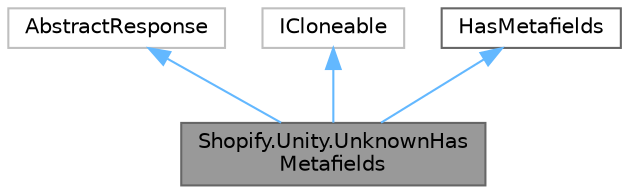 digraph "Shopify.Unity.UnknownHasMetafields"
{
 // LATEX_PDF_SIZE
  bgcolor="transparent";
  edge [fontname=Helvetica,fontsize=10,labelfontname=Helvetica,labelfontsize=10];
  node [fontname=Helvetica,fontsize=10,shape=box,height=0.2,width=0.4];
  Node1 [id="Node000001",label="Shopify.Unity.UnknownHas\lMetafields",height=0.2,width=0.4,color="gray40", fillcolor="grey60", style="filled", fontcolor="black",tooltip="UnknownHasMetafields is a response object. With UnknownHasMetafields.Create you'll be able instantiat..."];
  Node2 -> Node1 [id="edge1_Node000001_Node000002",dir="back",color="steelblue1",style="solid",tooltip=" "];
  Node2 [id="Node000002",label="AbstractResponse",height=0.2,width=0.4,color="grey75", fillcolor="white", style="filled",URL="$class_shopify_1_1_unity_1_1_s_d_k_1_1_abstract_response.html",tooltip=" "];
  Node3 -> Node1 [id="edge2_Node000001_Node000003",dir="back",color="steelblue1",style="solid",tooltip=" "];
  Node3 [id="Node000003",label="ICloneable",height=0.2,width=0.4,color="grey75", fillcolor="white", style="filled",tooltip=" "];
  Node4 -> Node1 [id="edge3_Node000001_Node000004",dir="back",color="steelblue1",style="solid",tooltip=" "];
  Node4 [id="Node000004",label="HasMetafields",height=0.2,width=0.4,color="gray40", fillcolor="white", style="filled",URL="$interface_shopify_1_1_unity_1_1_has_metafields.html",tooltip="Represents information about the metafields associated to the specified resource."];
}
